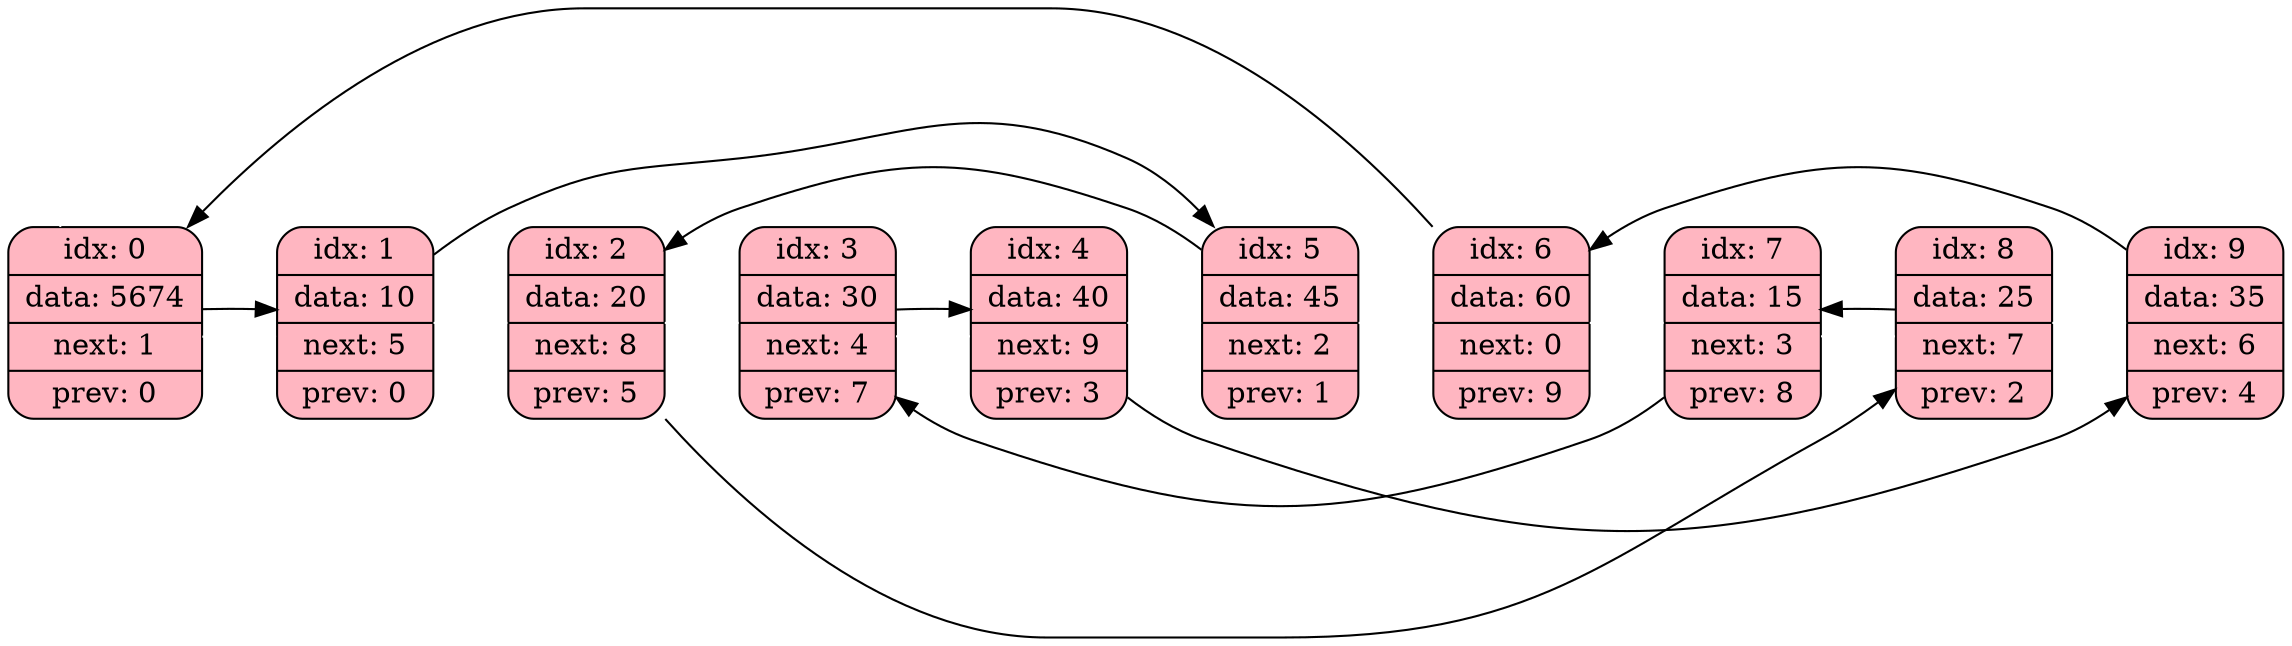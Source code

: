 digraph G { 
rankdir = LR;
node [shape = record];
 0 -> 0-> 1-> 2-> 3-> 4-> 5-> 6-> 7-> 8-> 9[arrowsize = 0.0, weight = 10000, color = "#FFFFFF"];
0 [shape = Mrecord, style = filled, fillcolor = lightpink  label = "idx: 0 | data: 5674 | next: 1 | prev: 0"];
 1 [shape = Mrecord, style = filled, fillcolor = lightpink  label = "idx: 1 | data: 10 | next: 5 | prev: 0"];
 2 [shape = Mrecord, style = filled, fillcolor = lightpink  label = "idx: 2 | data: 20 | next: 8 | prev: 5"];
 3 [shape = Mrecord, style = filled, fillcolor = lightpink  label = "idx: 3 | data: 30 | next: 4 | prev: 7"];
 4 [shape = Mrecord, style = filled, fillcolor = lightpink  label = "idx: 4 | data: 40 | next: 9 | prev: 3"];
 5 [shape = Mrecord, style = filled, fillcolor = lightpink  label = "idx: 5 | data: 45 | next: 2 | prev: 1"];
 6 [shape = Mrecord, style = filled, fillcolor = lightpink  label = "idx: 6 | data: 60 | next: 0 | prev: 9"];
 7 [shape = Mrecord, style = filled, fillcolor = lightpink  label = "idx: 7 | data: 15 | next: 3 | prev: 8"];
 8 [shape = Mrecord, style = filled, fillcolor = lightpink  label = "idx: 8 | data: 25 | next: 7 | prev: 2"];
 9 [shape = Mrecord, style = filled, fillcolor = lightpink  label = "idx: 9 | data: 35 | next: 6 | prev: 4"];
 0 -> 1;
1 -> 5;
2 -> 8;
3 -> 4;
4 -> 9;
5 -> 2;
6 -> 0;
7 -> 3;
8 -> 7;
9 -> 6;
}
